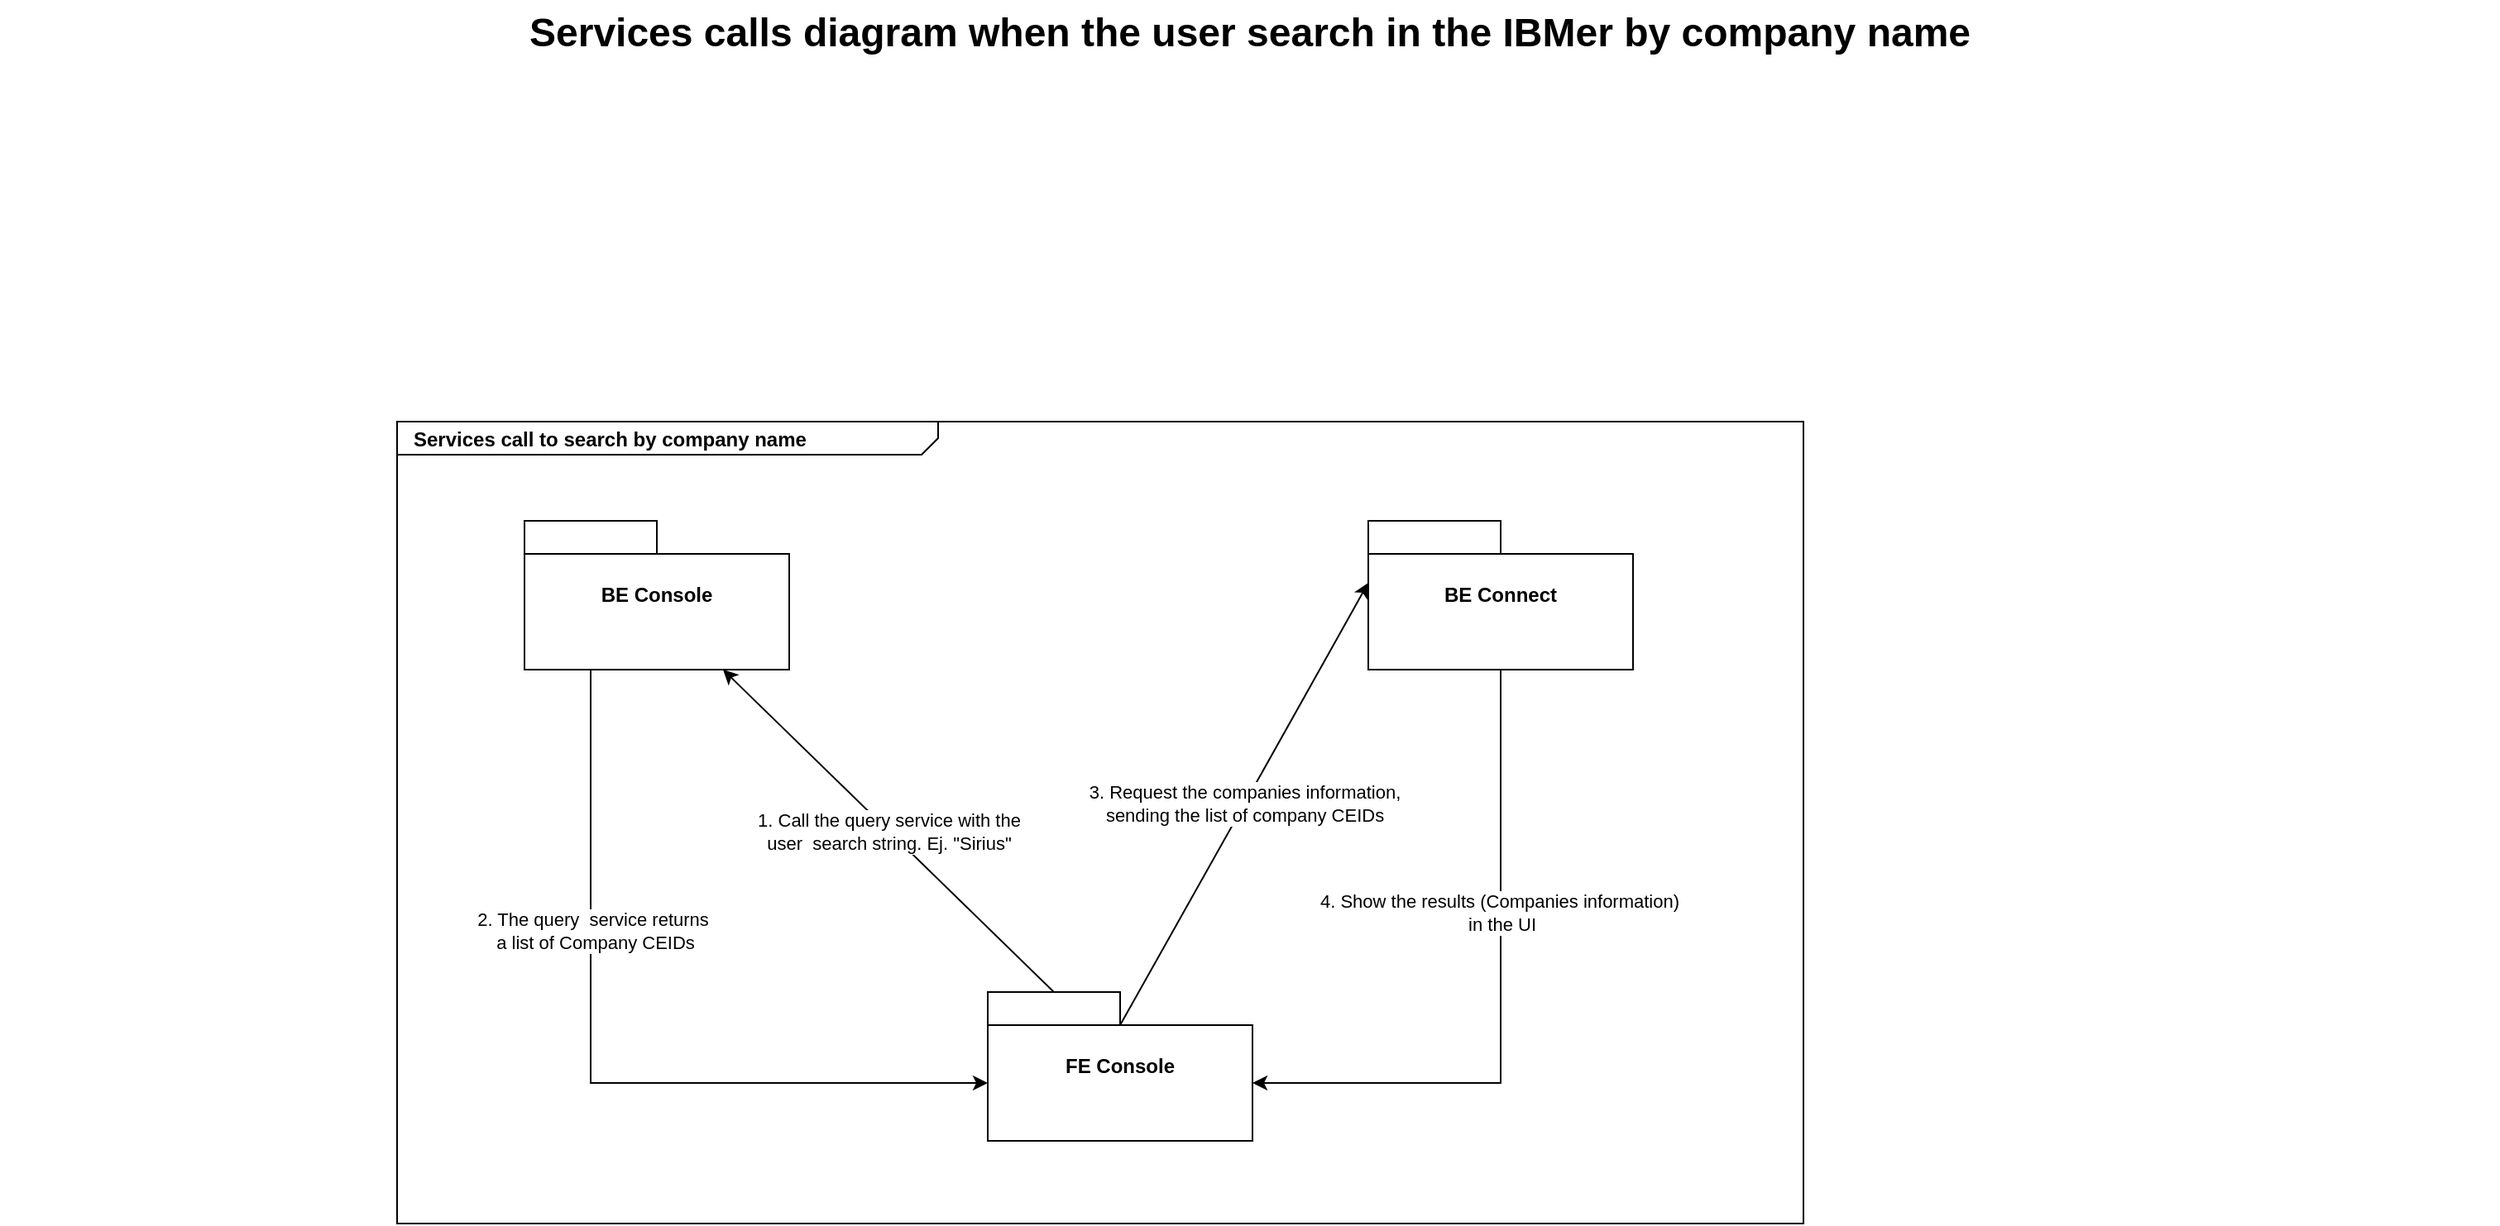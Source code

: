 <mxfile version="13.6.2" type="github">
  <diagram name="Page-1" id="929967ad-93f9-6ef4-fab6-5d389245f69c">
    <mxGraphModel dx="1422" dy="762" grid="1" gridSize="10" guides="1" tooltips="1" connect="1" arrows="1" fold="1" page="1" pageScale="1.5" pageWidth="1169" pageHeight="826" background="none" math="0" shadow="0">
      <root>
        <mxCell id="0" style=";html=1;" />
        <mxCell id="1" style=";html=1;" parent="0" />
        <mxCell id="1672d66443f91eb5-1" value="&lt;p style=&quot;margin: 0px ; margin-top: 4px ; margin-left: 10px ; text-align: left&quot;&gt;&lt;b&gt;Services call to search by company name&lt;/b&gt;&lt;/p&gt;" style="html=1;strokeWidth=1;shape=mxgraph.sysml.package;html=1;overflow=fill;whiteSpace=wrap;fillColor=none;gradientColor=none;fontSize=12;align=center;labelX=327.64;" parent="1" vertex="1">
          <mxGeometry x="360" y="295" width="850" height="485" as="geometry" />
        </mxCell>
        <mxCell id="OIbwpQhaK33VKQebFRam-9" style="edgeStyle=orthogonalEdgeStyle;rounded=0;orthogonalLoop=1;jettySize=auto;html=1;exitX=0.25;exitY=1;exitDx=0;exitDy=0;exitPerimeter=0;entryX=0;entryY=0;entryDx=0;entryDy=55;entryPerimeter=0;" edge="1" parent="1" source="1672d66443f91eb5-2" target="OIbwpQhaK33VKQebFRam-2">
          <mxGeometry relative="1" as="geometry" />
        </mxCell>
        <mxCell id="OIbwpQhaK33VKQebFRam-10" value="2. The query&amp;nbsp; service returns&lt;br&gt;&amp;nbsp;a list of Company CEIDs" style="edgeLabel;html=1;align=center;verticalAlign=middle;resizable=0;points=[];" vertex="1" connectable="0" parent="OIbwpQhaK33VKQebFRam-9">
          <mxGeometry x="-0.355" y="1" relative="1" as="geometry">
            <mxPoint as="offset" />
          </mxGeometry>
        </mxCell>
        <mxCell id="1672d66443f91eb5-2" value="BE Console" style="shape=folder;tabWidth=80;tabHeight=20;tabPosition=left;strokeWidth=1;html=1;whiteSpace=wrap;align=center;fontSize=12;fontStyle=1" parent="1" vertex="1">
          <mxGeometry x="437" y="355" width="160" height="90" as="geometry" />
        </mxCell>
        <mxCell id="1672d66443f91eb5-23" value="Services calls diagram when the user search in the IBMer by company name" style="text;strokeColor=none;fillColor=none;html=1;fontSize=24;fontStyle=1;verticalAlign=middle;align=center;" parent="1" vertex="1">
          <mxGeometry x="120" y="40" width="1510" height="40" as="geometry" />
        </mxCell>
        <mxCell id="OIbwpQhaK33VKQebFRam-14" style="edgeStyle=orthogonalEdgeStyle;rounded=0;orthogonalLoop=1;jettySize=auto;html=1;exitX=0.5;exitY=1;exitDx=0;exitDy=0;exitPerimeter=0;entryX=0;entryY=0;entryDx=160;entryDy=55;entryPerimeter=0;" edge="1" parent="1" source="OIbwpQhaK33VKQebFRam-1" target="OIbwpQhaK33VKQebFRam-2">
          <mxGeometry relative="1" as="geometry" />
        </mxCell>
        <mxCell id="OIbwpQhaK33VKQebFRam-15" value="4. Show the results (Companies information)&lt;br&gt;&amp;nbsp;in the UI" style="edgeLabel;html=1;align=center;verticalAlign=middle;resizable=0;points=[];" vertex="1" connectable="0" parent="OIbwpQhaK33VKQebFRam-14">
          <mxGeometry x="-0.265" y="-1" relative="1" as="geometry">
            <mxPoint as="offset" />
          </mxGeometry>
        </mxCell>
        <mxCell id="OIbwpQhaK33VKQebFRam-1" value="BE Connect" style="shape=folder;tabWidth=80;tabHeight=20;tabPosition=left;strokeWidth=1;html=1;whiteSpace=wrap;align=center;fontSize=12;fontStyle=1" vertex="1" parent="1">
          <mxGeometry x="947" y="355" width="160" height="90" as="geometry" />
        </mxCell>
        <mxCell id="OIbwpQhaK33VKQebFRam-2" value="FE Console" style="shape=folder;tabWidth=80;tabHeight=20;tabPosition=left;strokeWidth=1;html=1;whiteSpace=wrap;align=center;fontSize=12;fontStyle=1" vertex="1" parent="1">
          <mxGeometry x="717" y="640" width="160" height="90" as="geometry" />
        </mxCell>
        <mxCell id="OIbwpQhaK33VKQebFRam-3" value="" style="endArrow=classic;html=1;exitX=0;exitY=0;exitDx=40;exitDy=0;exitPerimeter=0;entryX=0.75;entryY=1;entryDx=0;entryDy=0;entryPerimeter=0;" edge="1" parent="1" source="OIbwpQhaK33VKQebFRam-2" target="1672d66443f91eb5-2">
          <mxGeometry relative="1" as="geometry">
            <mxPoint x="820" y="590" as="sourcePoint" />
            <mxPoint x="920" y="590" as="targetPoint" />
          </mxGeometry>
        </mxCell>
        <mxCell id="OIbwpQhaK33VKQebFRam-4" value="1. Call the query service with the &lt;br&gt;user&amp;nbsp;&amp;nbsp;search string. Ej. &quot;Sirius&quot;" style="edgeLabel;resizable=0;html=1;align=center;verticalAlign=middle;" connectable="0" vertex="1" parent="OIbwpQhaK33VKQebFRam-3">
          <mxGeometry relative="1" as="geometry" />
        </mxCell>
        <mxCell id="OIbwpQhaK33VKQebFRam-12" value="" style="endArrow=classic;html=1;exitX=0;exitY=0;exitDx=80;exitDy=20;exitPerimeter=0;entryX=0;entryY=0;entryDx=0;entryDy=37.5;entryPerimeter=0;" edge="1" parent="1" source="OIbwpQhaK33VKQebFRam-2" target="OIbwpQhaK33VKQebFRam-1">
          <mxGeometry relative="1" as="geometry">
            <mxPoint x="820" y="680" as="sourcePoint" />
            <mxPoint x="920" y="680" as="targetPoint" />
            <Array as="points">
              <mxPoint x="870" y="530" />
            </Array>
          </mxGeometry>
        </mxCell>
        <mxCell id="OIbwpQhaK33VKQebFRam-13" value="3. Request the companies information,&lt;br&gt;sending the list of company CEIDs" style="edgeLabel;resizable=0;html=1;align=center;verticalAlign=middle;" connectable="0" vertex="1" parent="OIbwpQhaK33VKQebFRam-12">
          <mxGeometry relative="1" as="geometry" />
        </mxCell>
      </root>
    </mxGraphModel>
  </diagram>
</mxfile>
